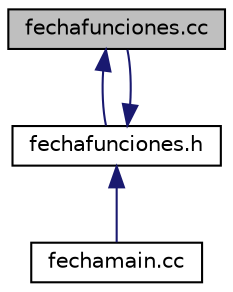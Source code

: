 digraph "fechafunciones.cc"
{
 // LATEX_PDF_SIZE
  edge [fontname="Helvetica",fontsize="10",labelfontname="Helvetica",labelfontsize="10"];
  node [fontname="Helvetica",fontsize="10",shape=record];
  Node1 [label="fechafunciones.cc",height=0.2,width=0.4,color="black", fillcolor="grey75", style="filled", fontcolor="black",tooltip="El programa recibe por linea de comando: una fecha en el formato dd/mm/aa, un numero natural N,..."];
  Node1 -> Node2 [dir="back",color="midnightblue",fontsize="10",style="solid"];
  Node2 [label="fechafunciones.h",height=0.2,width=0.4,color="black", fillcolor="white", style="filled",URL="$fechafunciones_8h.html",tooltip="El programa recibe por linea de comando: una fecha en el formato dd/mm/aa, un numero natural N,..."];
  Node2 -> Node1 [dir="back",color="midnightblue",fontsize="10",style="solid"];
  Node2 -> Node3 [dir="back",color="midnightblue",fontsize="10",style="solid"];
  Node3 [label="fechamain.cc",height=0.2,width=0.4,color="black", fillcolor="white", style="filled",URL="$fechamain_8cc.html",tooltip="El programa recibe por linea de comando: una fecha en el formato dd/mm/aa, un numero natural N,..."];
}

